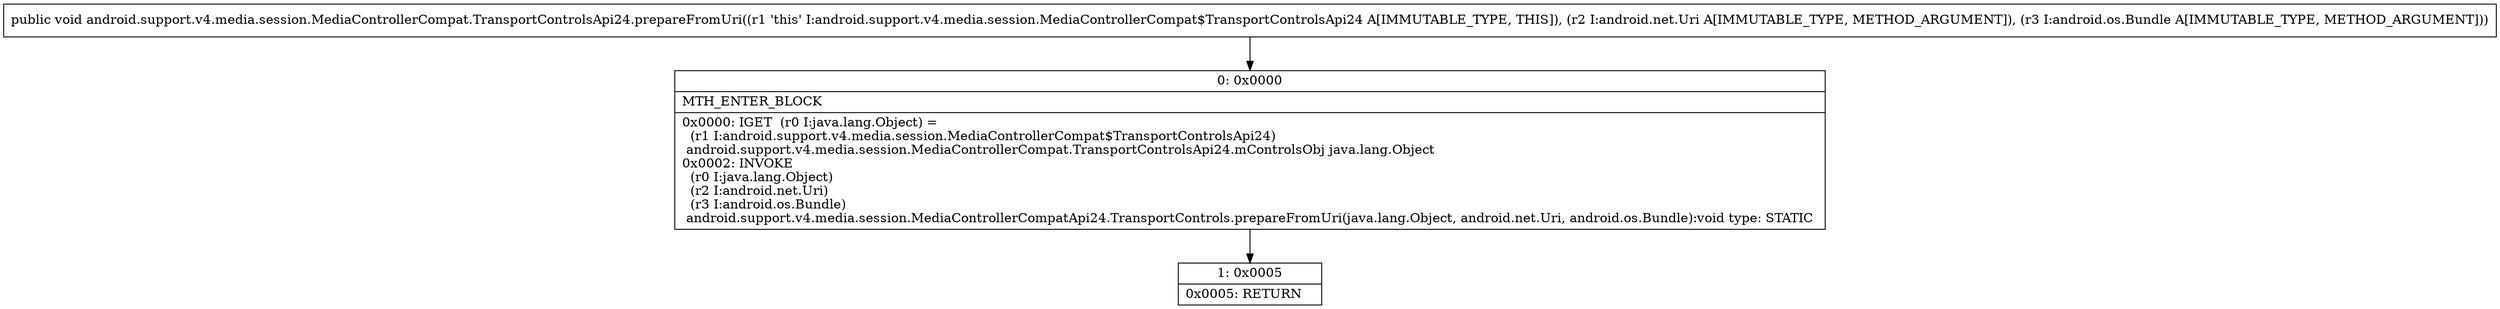 digraph "CFG forandroid.support.v4.media.session.MediaControllerCompat.TransportControlsApi24.prepareFromUri(Landroid\/net\/Uri;Landroid\/os\/Bundle;)V" {
Node_0 [shape=record,label="{0\:\ 0x0000|MTH_ENTER_BLOCK\l|0x0000: IGET  (r0 I:java.lang.Object) = \l  (r1 I:android.support.v4.media.session.MediaControllerCompat$TransportControlsApi24)\l android.support.v4.media.session.MediaControllerCompat.TransportControlsApi24.mControlsObj java.lang.Object \l0x0002: INVOKE  \l  (r0 I:java.lang.Object)\l  (r2 I:android.net.Uri)\l  (r3 I:android.os.Bundle)\l android.support.v4.media.session.MediaControllerCompatApi24.TransportControls.prepareFromUri(java.lang.Object, android.net.Uri, android.os.Bundle):void type: STATIC \l}"];
Node_1 [shape=record,label="{1\:\ 0x0005|0x0005: RETURN   \l}"];
MethodNode[shape=record,label="{public void android.support.v4.media.session.MediaControllerCompat.TransportControlsApi24.prepareFromUri((r1 'this' I:android.support.v4.media.session.MediaControllerCompat$TransportControlsApi24 A[IMMUTABLE_TYPE, THIS]), (r2 I:android.net.Uri A[IMMUTABLE_TYPE, METHOD_ARGUMENT]), (r3 I:android.os.Bundle A[IMMUTABLE_TYPE, METHOD_ARGUMENT])) }"];
MethodNode -> Node_0;
Node_0 -> Node_1;
}

